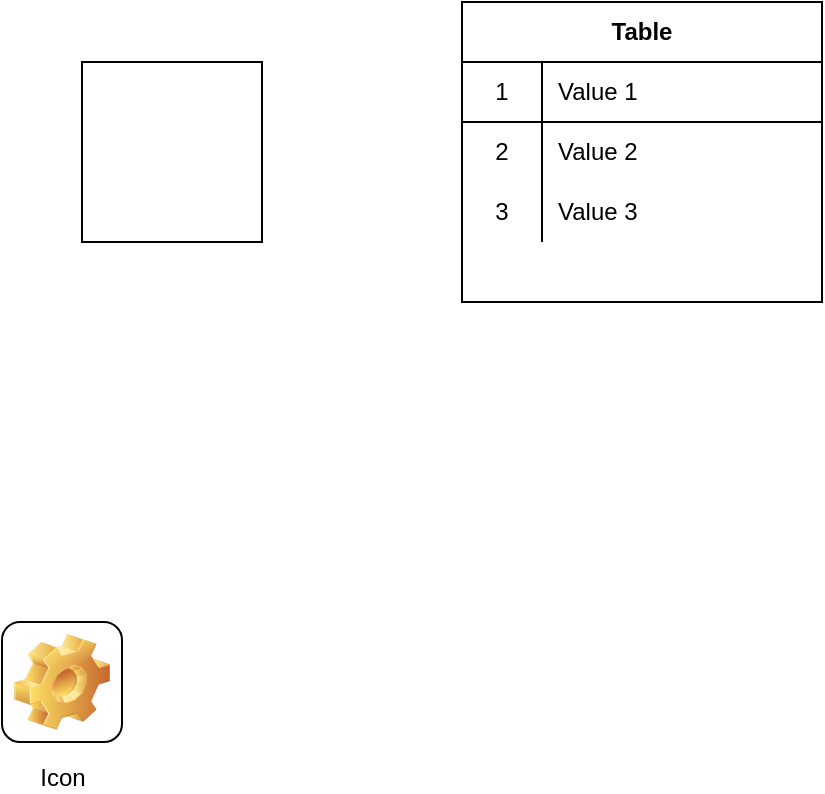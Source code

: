 <mxfile version="14.6.0" type="github"><diagram id="WE4dCFBiQ0LoPh1m8GzC" name="Page-1"><mxGraphModel dx="1138" dy="771" grid="1" gridSize="10" guides="1" tooltips="1" connect="1" arrows="1" fold="1" page="1" pageScale="1" pageWidth="827" pageHeight="1169" math="0" shadow="0"><root><mxCell id="0"/><mxCell id="1" parent="0"/><mxCell id="0lVf08aVSvLS0AK9U6Z9-1" value="" style="whiteSpace=wrap;html=1;aspect=fixed;" parent="1" vertex="1"><mxGeometry x="170" y="320" width="90" height="90" as="geometry"/></mxCell><mxCell id="0lVf08aVSvLS0AK9U6Z9-2" value="Icon" style="icon;html=1;image=img/clipart/Gear_128x128.png" parent="1" vertex="1"><mxGeometry x="130" y="600" width="60" height="60" as="geometry"/></mxCell><mxCell id="zs2W9A88rTSVWcyjjbyk-1" value="Table" style="shape=table;html=1;whiteSpace=wrap;startSize=30;container=1;collapsible=0;childLayout=tableLayout;fixedRows=1;rowLines=0;fontStyle=1;align=center;" parent="1" vertex="1"><mxGeometry x="360" y="290" width="180" height="150" as="geometry"/></mxCell><mxCell id="zs2W9A88rTSVWcyjjbyk-2" value="" style="shape=partialRectangle;html=1;whiteSpace=wrap;collapsible=0;dropTarget=0;pointerEvents=0;fillColor=none;top=0;left=0;bottom=1;right=0;points=[[0,0.5],[1,0.5]];portConstraint=eastwest;" parent="zs2W9A88rTSVWcyjjbyk-1" vertex="1"><mxGeometry y="30" width="180" height="30" as="geometry"/></mxCell><mxCell id="zs2W9A88rTSVWcyjjbyk-3" value="1" style="shape=partialRectangle;html=1;whiteSpace=wrap;connectable=0;fillColor=none;top=0;left=0;bottom=0;right=0;overflow=hidden;" parent="zs2W9A88rTSVWcyjjbyk-2" vertex="1"><mxGeometry width="40" height="30" as="geometry"/></mxCell><mxCell id="zs2W9A88rTSVWcyjjbyk-4" value="Value 1" style="shape=partialRectangle;html=1;whiteSpace=wrap;connectable=0;fillColor=none;top=0;left=0;bottom=0;right=0;align=left;spacingLeft=6;overflow=hidden;" parent="zs2W9A88rTSVWcyjjbyk-2" vertex="1"><mxGeometry x="40" width="140" height="30" as="geometry"/></mxCell><mxCell id="zs2W9A88rTSVWcyjjbyk-5" value="" style="shape=partialRectangle;html=1;whiteSpace=wrap;collapsible=0;dropTarget=0;pointerEvents=0;fillColor=none;top=0;left=0;bottom=0;right=0;points=[[0,0.5],[1,0.5]];portConstraint=eastwest;" parent="zs2W9A88rTSVWcyjjbyk-1" vertex="1"><mxGeometry y="60" width="180" height="30" as="geometry"/></mxCell><mxCell id="zs2W9A88rTSVWcyjjbyk-6" value="2" style="shape=partialRectangle;html=1;whiteSpace=wrap;connectable=0;fillColor=none;top=0;left=0;bottom=0;right=0;overflow=hidden;" parent="zs2W9A88rTSVWcyjjbyk-5" vertex="1"><mxGeometry width="40" height="30" as="geometry"/></mxCell><mxCell id="zs2W9A88rTSVWcyjjbyk-7" value="Value 2" style="shape=partialRectangle;html=1;whiteSpace=wrap;connectable=0;fillColor=none;top=0;left=0;bottom=0;right=0;align=left;spacingLeft=6;overflow=hidden;" parent="zs2W9A88rTSVWcyjjbyk-5" vertex="1"><mxGeometry x="40" width="140" height="30" as="geometry"/></mxCell><mxCell id="zs2W9A88rTSVWcyjjbyk-8" value="" style="shape=partialRectangle;html=1;whiteSpace=wrap;collapsible=0;dropTarget=0;pointerEvents=0;fillColor=none;top=0;left=0;bottom=0;right=0;points=[[0,0.5],[1,0.5]];portConstraint=eastwest;" parent="zs2W9A88rTSVWcyjjbyk-1" vertex="1"><mxGeometry y="90" width="180" height="30" as="geometry"/></mxCell><mxCell id="zs2W9A88rTSVWcyjjbyk-9" value="3" style="shape=partialRectangle;html=1;whiteSpace=wrap;connectable=0;fillColor=none;top=0;left=0;bottom=0;right=0;overflow=hidden;" parent="zs2W9A88rTSVWcyjjbyk-8" vertex="1"><mxGeometry width="40" height="30" as="geometry"/></mxCell><mxCell id="zs2W9A88rTSVWcyjjbyk-10" value="Value 3" style="shape=partialRectangle;html=1;whiteSpace=wrap;connectable=0;fillColor=none;top=0;left=0;bottom=0;right=0;align=left;spacingLeft=6;overflow=hidden;" parent="zs2W9A88rTSVWcyjjbyk-8" vertex="1"><mxGeometry x="40" width="140" height="30" as="geometry"/></mxCell></root></mxGraphModel></diagram></mxfile>